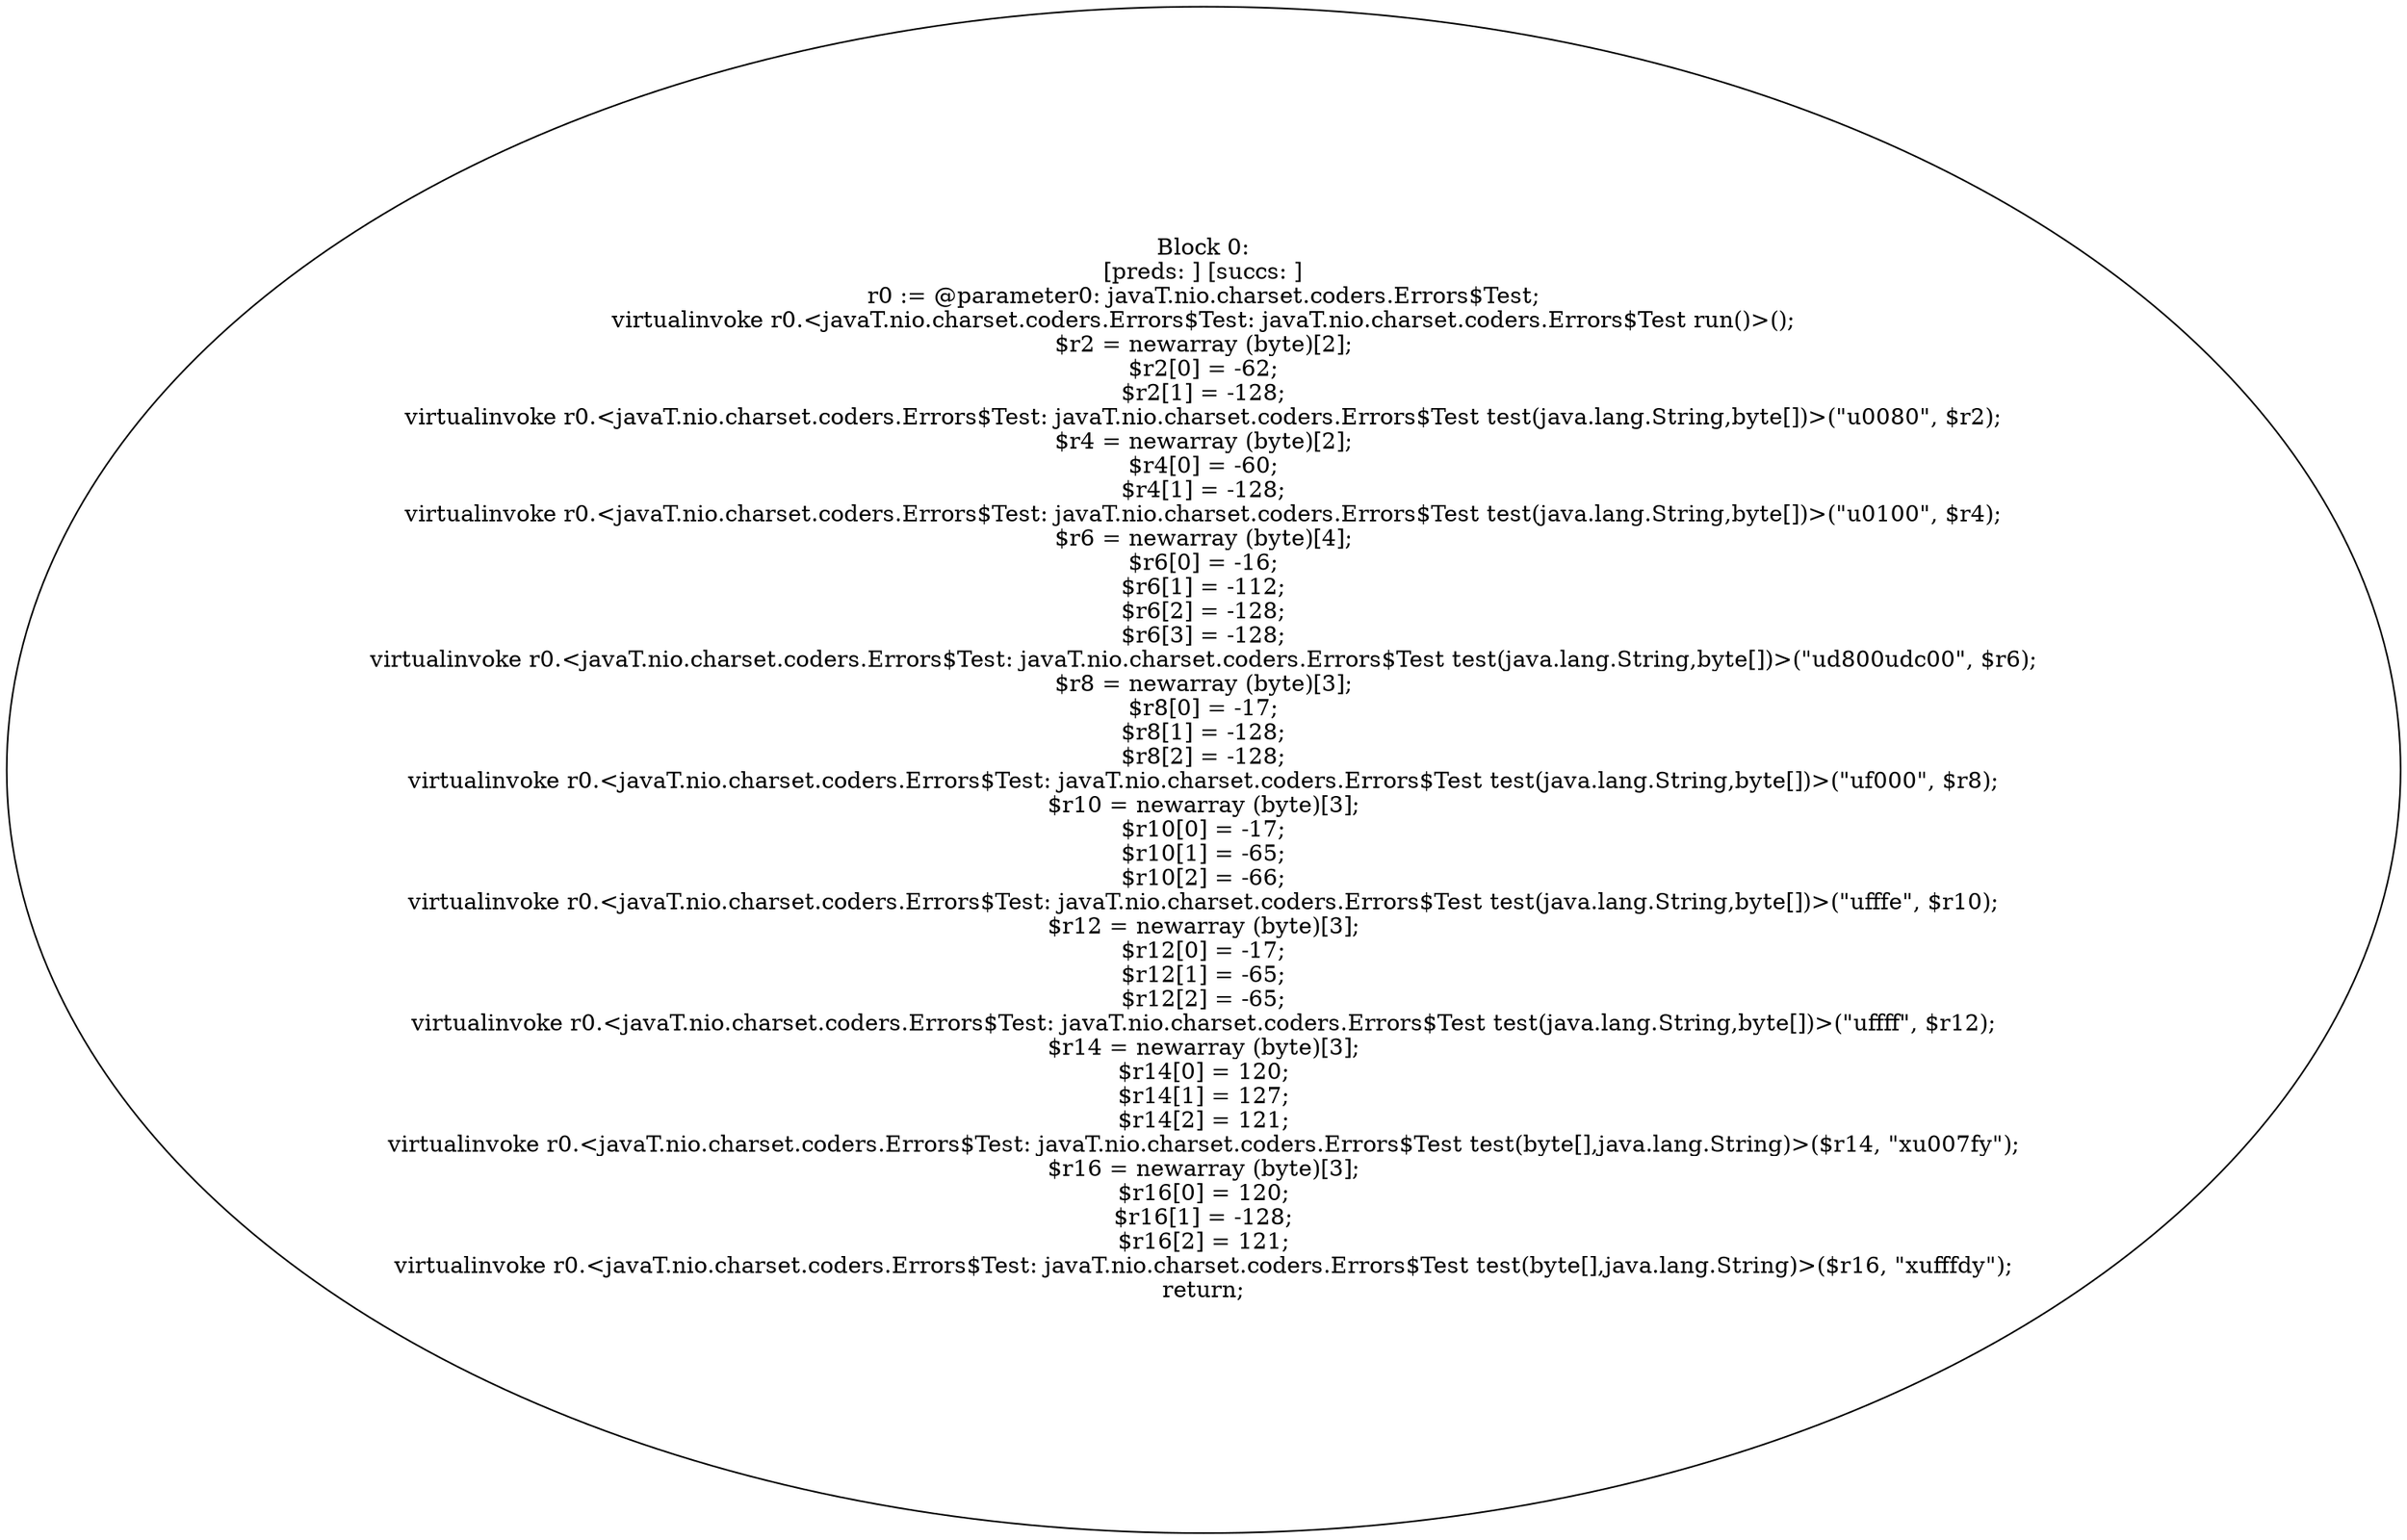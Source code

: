digraph "unitGraph" {
    "Block 0:
[preds: ] [succs: ]
r0 := @parameter0: javaT.nio.charset.coders.Errors$Test;
virtualinvoke r0.<javaT.nio.charset.coders.Errors$Test: javaT.nio.charset.coders.Errors$Test run()>();
$r2 = newarray (byte)[2];
$r2[0] = -62;
$r2[1] = -128;
virtualinvoke r0.<javaT.nio.charset.coders.Errors$Test: javaT.nio.charset.coders.Errors$Test test(java.lang.String,byte[])>(\"\u0080\", $r2);
$r4 = newarray (byte)[2];
$r4[0] = -60;
$r4[1] = -128;
virtualinvoke r0.<javaT.nio.charset.coders.Errors$Test: javaT.nio.charset.coders.Errors$Test test(java.lang.String,byte[])>(\"\u0100\", $r4);
$r6 = newarray (byte)[4];
$r6[0] = -16;
$r6[1] = -112;
$r6[2] = -128;
$r6[3] = -128;
virtualinvoke r0.<javaT.nio.charset.coders.Errors$Test: javaT.nio.charset.coders.Errors$Test test(java.lang.String,byte[])>(\"\ud800\udc00\", $r6);
$r8 = newarray (byte)[3];
$r8[0] = -17;
$r8[1] = -128;
$r8[2] = -128;
virtualinvoke r0.<javaT.nio.charset.coders.Errors$Test: javaT.nio.charset.coders.Errors$Test test(java.lang.String,byte[])>(\"\uf000\", $r8);
$r10 = newarray (byte)[3];
$r10[0] = -17;
$r10[1] = -65;
$r10[2] = -66;
virtualinvoke r0.<javaT.nio.charset.coders.Errors$Test: javaT.nio.charset.coders.Errors$Test test(java.lang.String,byte[])>(\"\ufffe\", $r10);
$r12 = newarray (byte)[3];
$r12[0] = -17;
$r12[1] = -65;
$r12[2] = -65;
virtualinvoke r0.<javaT.nio.charset.coders.Errors$Test: javaT.nio.charset.coders.Errors$Test test(java.lang.String,byte[])>(\"\uffff\", $r12);
$r14 = newarray (byte)[3];
$r14[0] = 120;
$r14[1] = 127;
$r14[2] = 121;
virtualinvoke r0.<javaT.nio.charset.coders.Errors$Test: javaT.nio.charset.coders.Errors$Test test(byte[],java.lang.String)>($r14, \"x\u007fy\");
$r16 = newarray (byte)[3];
$r16[0] = 120;
$r16[1] = -128;
$r16[2] = 121;
virtualinvoke r0.<javaT.nio.charset.coders.Errors$Test: javaT.nio.charset.coders.Errors$Test test(byte[],java.lang.String)>($r16, \"x\ufffdy\");
return;
"
}

